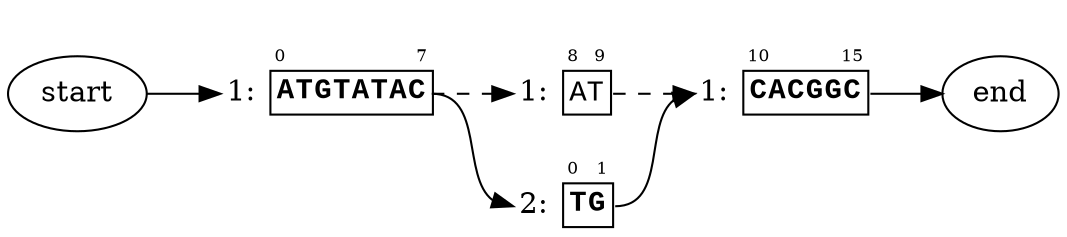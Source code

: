 strict digraph "" {
	graph [rankdir=LR,
		splines=true
	];
	node [label="\N"];
	subgraph cluster_1 {
		graph [label="",
			rank=same,
			style=invis
		];
		1.0	[label=<<TABLE BORDER='0' CELLBORDER='1' CELLSPACING='0'><TR><TD BORDER='0'></TD><TD BORDER='0' ALIGN='LEFT'><FONT POINT-SIZE='8'>0</FONT></TD><TD BORDER='0' ALIGN='RIGHT'><FONT POINT-SIZE='8'>7</FONT></TD></TR><TR><TD BORDER='0' PORT='caption'>1:&nbsp;</TD><TD PORT='seq' COLSPAN='2'><FONT FACE='Courier New'><B>A</B><B>T</B><B>G</B><B>T</B><B>A</B><B>T</B><B>A</B><B>C</B></FONT></TD></TR></TABLE>>,
			margin=0,
			shape=none];
		1.8	[label=<<TABLE BORDER='0' CELLBORDER='1' CELLSPACING='0'><TR><TD BORDER='0'></TD><TD BORDER='0' ALIGN='LEFT'><FONT POINT-SIZE='8'>8</FONT></TD><TD BORDER='0' ALIGN='RIGHT'><FONT POINT-SIZE='8'>9</FONT></TD></TR><TR><TD BORDER='0' PORT='caption'>1:&nbsp;</TD><TD PORT='seq' COLSPAN='2'><FONT FACE='Courier New'>AT</FONT></TD></TR></TABLE>>,
			margin=0,
			shape=none];
		1.10	[label=<<TABLE BORDER='0' CELLBORDER='1' CELLSPACING='0'><TR><TD BORDER='0'></TD><TD BORDER='0' ALIGN='LEFT'><FONT POINT-SIZE='8'>10</FONT></TD><TD BORDER='0' ALIGN='RIGHT'><FONT POINT-SIZE='8'>15</FONT></TD></TR><TR><TD BORDER='0' PORT='caption'>1:&nbsp;</TD><TD PORT='seq' COLSPAN='2'><FONT FACE='Courier New'><B>C</B><B>A</B><B>C</B><B>G</B><B>G</B><B>C</B></FONT></TD></TR></TABLE>>,
			margin=0,
			shape=none];
	}
	source	[label=start];
	source:e -> 1.0:caption:w;
	1.0:seq:e -> 1.8:caption:w	[style=dashed];
	2.0	[label=<<TABLE BORDER='0' CELLBORDER='1' CELLSPACING='0'><TR><TD BORDER='0'></TD><TD BORDER='0' ALIGN='LEFT'><FONT POINT-SIZE='8'>0</FONT></TD><TD BORDER='0' ALIGN='RIGHT'><FONT POINT-SIZE='8'>1</FONT></TD></TR><TR><TD BORDER='0' PORT='caption'>2:&nbsp;</TD><TD PORT='seq' COLSPAN='2'><FONT FACE='Courier New'><B>T</B><B>G</B></FONT></TD></TR></TABLE>>,
		margin=0,
		shape=none];
	1.0:seq:e -> 2.0:caption:w;
	1.8:seq:e -> 1.10:caption:w	[style=dashed];
	sink	[label=end];
	1.10:seq:e -> sink:w;
	2.0:seq:e -> 1.10:caption:w;
}
